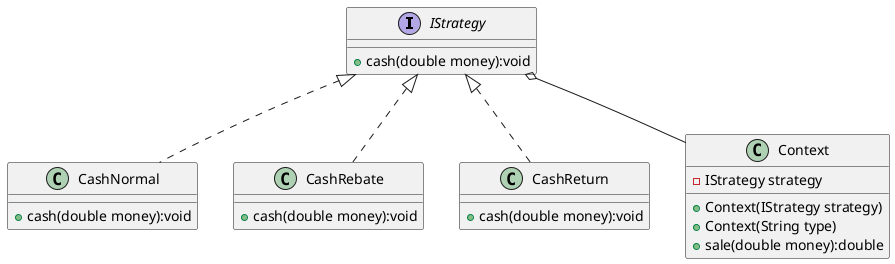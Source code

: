 @startuml

IStrategy <|.. CashNormal
IStrategy <|.. CashRebate
IStrategy <|.. CashReturn
IStrategy o--  Context

interface IStrategy{
    +cash(double money):void
}

class Context {
    -IStrategy strategy
    +Context(IStrategy strategy)
    +Context(String type)
    +sale(double money):double
}

class CashNormal {
    +cash(double money):void
}

class CashRebate {
    +cash(double money):void
}

class CashReturn {
    +cash(double money):void
}

@enduml